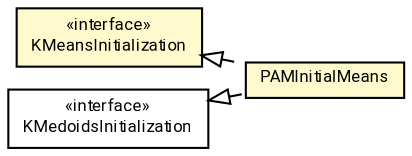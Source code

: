 #!/usr/local/bin/dot
#
# Class diagram 
# Generated by UMLGraph version R5_7_2-60-g0e99a6 (http://www.spinellis.gr/umlgraph/)
#

digraph G {
	graph [fontnames="svg"]
	edge [fontname="Roboto",fontsize=7,labelfontname="Roboto",labelfontsize=7,color="black"];
	node [fontname="Roboto",fontcolor="black",fontsize=8,shape=plaintext,margin=0,width=0,height=0];
	nodesep=0.15;
	ranksep=0.25;
	rankdir=LR;
	// de.lmu.ifi.dbs.elki.algorithm.clustering.kmeans.initialization.PAMInitialMeans<O>
	c7875015 [label=<<table title="de.lmu.ifi.dbs.elki.algorithm.clustering.kmeans.initialization.PAMInitialMeans" border="0" cellborder="1" cellspacing="0" cellpadding="2" bgcolor="lemonChiffon" href="PAMInitialMeans.html" target="_parent">
		<tr><td><table border="0" cellspacing="0" cellpadding="1">
		<tr><td align="center" balign="center"> <font face="Roboto">PAMInitialMeans</font> </td></tr>
		</table></td></tr>
		</table>>, URL="PAMInitialMeans.html"];
	// de.lmu.ifi.dbs.elki.algorithm.clustering.kmeans.initialization.KMeansInitialization
	c7875023 [label=<<table title="de.lmu.ifi.dbs.elki.algorithm.clustering.kmeans.initialization.KMeansInitialization" border="0" cellborder="1" cellspacing="0" cellpadding="2" bgcolor="LemonChiffon" href="KMeansInitialization.html" target="_parent">
		<tr><td><table border="0" cellspacing="0" cellpadding="1">
		<tr><td align="center" balign="center"> &#171;interface&#187; </td></tr>
		<tr><td align="center" balign="center"> <font face="Roboto">KMeansInitialization</font> </td></tr>
		</table></td></tr>
		</table>>, URL="KMeansInitialization.html"];
	// de.lmu.ifi.dbs.elki.algorithm.clustering.kmeans.initialization.KMedoidsInitialization<V>
	c7875036 [label=<<table title="de.lmu.ifi.dbs.elki.algorithm.clustering.kmeans.initialization.KMedoidsInitialization" border="0" cellborder="1" cellspacing="0" cellpadding="2" href="KMedoidsInitialization.html" target="_parent">
		<tr><td><table border="0" cellspacing="0" cellpadding="1">
		<tr><td align="center" balign="center"> &#171;interface&#187; </td></tr>
		<tr><td align="center" balign="center"> <font face="Roboto">KMedoidsInitialization</font> </td></tr>
		</table></td></tr>
		</table>>, URL="KMedoidsInitialization.html"];
	// de.lmu.ifi.dbs.elki.algorithm.clustering.kmeans.initialization.PAMInitialMeans<O> implements de.lmu.ifi.dbs.elki.algorithm.clustering.kmeans.initialization.KMeansInitialization
	c7875023 -> c7875015 [arrowtail=empty,style=dashed,dir=back,weight=9];
	// de.lmu.ifi.dbs.elki.algorithm.clustering.kmeans.initialization.PAMInitialMeans<O> implements de.lmu.ifi.dbs.elki.algorithm.clustering.kmeans.initialization.KMedoidsInitialization<V>
	c7875036 -> c7875015 [arrowtail=empty,style=dashed,dir=back,weight=9];
}

